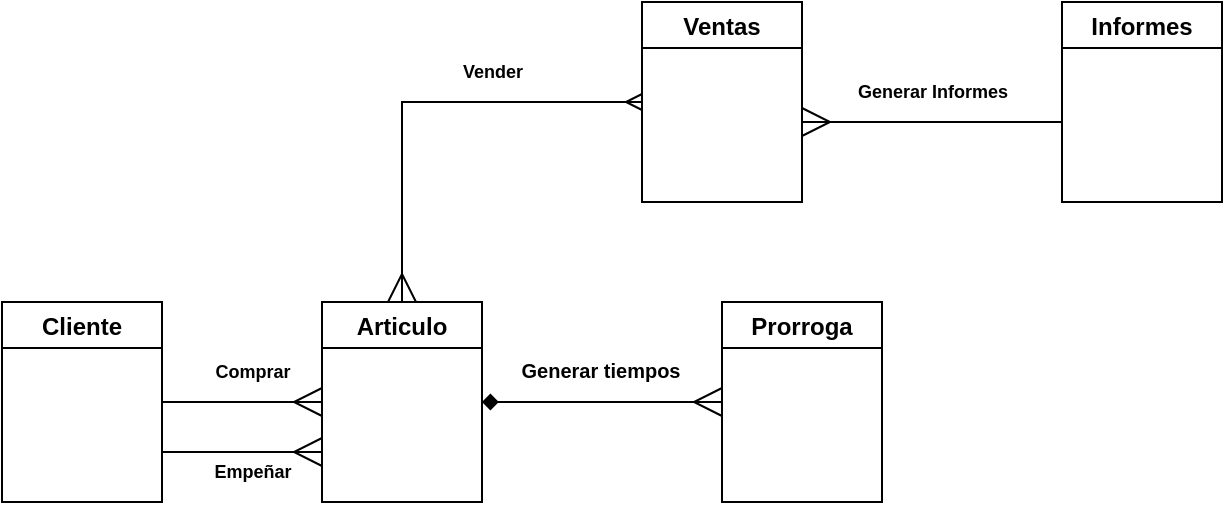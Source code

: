 <mxfile version="20.5.1" type="github" pages="8">
  <diagram id="Lr2wmshFiinjvm1OktC4" name="Página-1">
    <mxGraphModel dx="868" dy="450" grid="1" gridSize="10" guides="1" tooltips="1" connect="1" arrows="1" fold="1" page="1" pageScale="1" pageWidth="827" pageHeight="1169" math="0" shadow="0">
      <root>
        <mxCell id="0" />
        <mxCell id="1" parent="0" />
        <mxCell id="pXRGh61Z1YPhuc3SfvXc-7" value="Articulo" style="swimlane;" parent="1" vertex="1">
          <mxGeometry x="240" y="240" width="80" height="100" as="geometry" />
        </mxCell>
        <mxCell id="pXRGh61Z1YPhuc3SfvXc-8" value="Prorroga" style="swimlane;" parent="1" vertex="1">
          <mxGeometry x="440" y="240" width="80" height="100" as="geometry" />
        </mxCell>
        <mxCell id="pXRGh61Z1YPhuc3SfvXc-9" value="Cliente" style="swimlane;" parent="1" vertex="1">
          <mxGeometry x="80" y="240" width="80" height="100" as="geometry" />
        </mxCell>
        <mxCell id="pXRGh61Z1YPhuc3SfvXc-11" value="Ventas" style="swimlane;" parent="1" vertex="1">
          <mxGeometry x="400" y="90" width="80" height="100" as="geometry" />
        </mxCell>
        <mxCell id="pXRGh61Z1YPhuc3SfvXc-12" value="Informes" style="swimlane;" parent="1" vertex="1">
          <mxGeometry x="610" y="90" width="80" height="100" as="geometry" />
        </mxCell>
        <mxCell id="pXRGh61Z1YPhuc3SfvXc-26" value="" style="endArrow=ERmany;endFill=0;endSize=12;html=1;rounded=0;exitX=1;exitY=0.5;exitDx=0;exitDy=0;entryX=0;entryY=0.5;entryDx=0;entryDy=0;arcSize=20;" parent="1" source="pXRGh61Z1YPhuc3SfvXc-9" target="pXRGh61Z1YPhuc3SfvXc-7" edge="1">
          <mxGeometry width="160" relative="1" as="geometry">
            <mxPoint x="330" y="360" as="sourcePoint" />
            <mxPoint x="490" y="360" as="targetPoint" />
          </mxGeometry>
        </mxCell>
        <mxCell id="pXRGh61Z1YPhuc3SfvXc-29" value="" style="endArrow=ERmany;endFill=0;endSize=12;html=1;rounded=0;exitX=1;exitY=0.5;exitDx=0;exitDy=0;entryX=0;entryY=0.5;entryDx=0;entryDy=0;startArrow=diamond;startFill=1;targetPerimeterSpacing=0;" parent="1" source="pXRGh61Z1YPhuc3SfvXc-7" target="pXRGh61Z1YPhuc3SfvXc-8" edge="1">
          <mxGeometry width="160" relative="1" as="geometry">
            <mxPoint x="270" y="430" as="sourcePoint" />
            <mxPoint x="270" y="350" as="targetPoint" />
          </mxGeometry>
        </mxCell>
        <mxCell id="pXRGh61Z1YPhuc3SfvXc-30" value="" style="endArrow=ERmany;endFill=0;endSize=12;html=1;rounded=0;exitX=0;exitY=0.5;exitDx=0;exitDy=0;entryX=0.5;entryY=0;entryDx=0;entryDy=0;startArrow=ERmany;startFill=0;" parent="1" source="pXRGh61Z1YPhuc3SfvXc-11" target="pXRGh61Z1YPhuc3SfvXc-7" edge="1">
          <mxGeometry width="160" relative="1" as="geometry">
            <mxPoint x="334" y="370" as="sourcePoint" />
            <mxPoint x="414" y="370" as="targetPoint" />
            <Array as="points">
              <mxPoint x="280" y="140" />
            </Array>
          </mxGeometry>
        </mxCell>
        <mxCell id="pXRGh61Z1YPhuc3SfvXc-31" value="" style="endArrow=ERmany;endFill=0;endSize=12;html=1;rounded=0;" parent="1" edge="1">
          <mxGeometry width="160" relative="1" as="geometry">
            <mxPoint x="610" y="150" as="sourcePoint" />
            <mxPoint x="480" y="150" as="targetPoint" />
            <Array as="points">
              <mxPoint x="510" y="150" />
            </Array>
          </mxGeometry>
        </mxCell>
        <mxCell id="pXRGh61Z1YPhuc3SfvXc-32" value="" style="endArrow=ERmany;endFill=0;endSize=12;html=1;rounded=0;exitX=1;exitY=0.75;exitDx=0;exitDy=0;entryX=0;entryY=0.75;entryDx=0;entryDy=0;" parent="1" source="pXRGh61Z1YPhuc3SfvXc-9" target="pXRGh61Z1YPhuc3SfvXc-7" edge="1">
          <mxGeometry width="160" relative="1" as="geometry">
            <mxPoint x="170" y="300" as="sourcePoint" />
            <mxPoint x="250" y="300" as="targetPoint" />
          </mxGeometry>
        </mxCell>
        <mxCell id="pXRGh61Z1YPhuc3SfvXc-34" value="&lt;font style=&quot;font-size: 9px;&quot;&gt;Comprar&lt;/font&gt;" style="text;strokeColor=none;fillColor=none;html=1;fontSize=24;fontStyle=1;verticalAlign=middle;align=center;strokeWidth=0;" parent="1" vertex="1">
          <mxGeometry x="170" y="260" width="70" height="20" as="geometry" />
        </mxCell>
        <mxCell id="pXRGh61Z1YPhuc3SfvXc-35" value="&lt;font style=&quot;font-size: 9px;&quot;&gt;Empeñar&lt;/font&gt;" style="text;strokeColor=none;fillColor=none;html=1;fontSize=24;fontStyle=1;verticalAlign=middle;align=center;strokeWidth=0;" parent="1" vertex="1">
          <mxGeometry x="170" y="310" width="70" height="20" as="geometry" />
        </mxCell>
        <mxCell id="pXRGh61Z1YPhuc3SfvXc-37" value="&lt;font size=&quot;1&quot;&gt;Generar tiempos&lt;/font&gt;" style="text;strokeColor=none;fillColor=none;html=1;fontSize=24;fontStyle=1;verticalAlign=middle;align=center;strokeWidth=0;" parent="1" vertex="1">
          <mxGeometry x="343.5" y="260" width="70" height="20" as="geometry" />
        </mxCell>
        <mxCell id="pXRGh61Z1YPhuc3SfvXc-38" value="&lt;font style=&quot;font-size: 9px;&quot;&gt;Vender&lt;/font&gt;" style="text;strokeColor=none;fillColor=none;html=1;fontSize=24;fontStyle=1;verticalAlign=middle;align=center;strokeWidth=0;" parent="1" vertex="1">
          <mxGeometry x="290" y="110" width="70" height="20" as="geometry" />
        </mxCell>
        <mxCell id="pXRGh61Z1YPhuc3SfvXc-39" value="&lt;font style=&quot;font-size: 9px;&quot;&gt;Generar Informes&lt;/font&gt;" style="text;strokeColor=none;fillColor=none;html=1;fontSize=24;fontStyle=1;verticalAlign=middle;align=center;strokeWidth=0;" parent="1" vertex="1">
          <mxGeometry x="510" y="120" width="70" height="20" as="geometry" />
        </mxCell>
      </root>
    </mxGraphModel>
  </diagram>
  <diagram id="V_C4YBZ-KX4WxViAbprN" name="Página-2">
    <mxGraphModel dx="868" dy="450" grid="1" gridSize="10" guides="1" tooltips="1" connect="1" arrows="1" fold="1" page="1" pageScale="1" pageWidth="827" pageHeight="1169" math="0" shadow="0">
      <root>
        <mxCell id="0" />
        <mxCell id="1" parent="0" />
        <mxCell id="SBK62RC-VO5Yl6STB2E8-1" value="Articulos" style="swimlane;fontStyle=1;align=center;verticalAlign=top;childLayout=stackLayout;horizontal=1;startSize=26;horizontalStack=0;resizeParent=1;resizeParentMax=0;resizeLast=0;collapsible=1;marginBottom=0;" vertex="1" parent="1">
          <mxGeometry x="230" y="160" width="240" height="120" as="geometry" />
        </mxCell>
        <mxCell id="SBK62RC-VO5Yl6STB2E8-2" value="+NombreArticulo: string&#xa;+TipoArticulo: String" style="text;strokeColor=none;fillColor=none;align=left;verticalAlign=top;spacingLeft=4;spacingRight=4;overflow=hidden;rotatable=0;points=[[0,0.5],[1,0.5]];portConstraint=eastwest;" vertex="1" parent="SBK62RC-VO5Yl6STB2E8-1">
          <mxGeometry y="26" width="240" height="44" as="geometry" />
        </mxCell>
        <mxCell id="SBK62RC-VO5Yl6STB2E8-3" value="" style="line;strokeWidth=1;fillColor=none;align=left;verticalAlign=middle;spacingTop=-1;spacingLeft=3;spacingRight=3;rotatable=0;labelPosition=right;points=[];portConstraint=eastwest;strokeColor=inherit;" vertex="1" parent="SBK62RC-VO5Yl6STB2E8-1">
          <mxGeometry y="70" width="240" height="8" as="geometry" />
        </mxCell>
        <mxCell id="SBK62RC-VO5Yl6STB2E8-4" value="+definirNombreArticulo()&#xa;+definirTipoArticulo()" style="text;strokeColor=none;fillColor=none;align=left;verticalAlign=top;spacingLeft=4;spacingRight=4;overflow=hidden;rotatable=0;points=[[0,0.5],[1,0.5]];portConstraint=eastwest;" vertex="1" parent="SBK62RC-VO5Yl6STB2E8-1">
          <mxGeometry y="78" width="240" height="42" as="geometry" />
        </mxCell>
        <mxCell id="SBK62RC-VO5Yl6STB2E8-5" value="Inventarios" style="swimlane;fontStyle=1;align=center;verticalAlign=top;childLayout=stackLayout;horizontal=1;startSize=26;horizontalStack=0;resizeParent=1;resizeParentMax=0;resizeLast=0;collapsible=1;marginBottom=0;" vertex="1" parent="1">
          <mxGeometry x="540" y="335" width="130" height="100" as="geometry" />
        </mxCell>
        <mxCell id="SBK62RC-VO5Yl6STB2E8-6" value="+" style="text;strokeColor=none;fillColor=none;align=left;verticalAlign=top;spacingLeft=4;spacingRight=4;overflow=hidden;rotatable=0;points=[[0,0.5],[1,0.5]];portConstraint=eastwest;" vertex="1" parent="SBK62RC-VO5Yl6STB2E8-5">
          <mxGeometry y="26" width="130" height="26" as="geometry" />
        </mxCell>
        <mxCell id="SBK62RC-VO5Yl6STB2E8-7" value="" style="line;strokeWidth=1;fillColor=none;align=left;verticalAlign=middle;spacingTop=-1;spacingLeft=3;spacingRight=3;rotatable=0;labelPosition=right;points=[];portConstraint=eastwest;strokeColor=inherit;" vertex="1" parent="SBK62RC-VO5Yl6STB2E8-5">
          <mxGeometry y="52" width="130" height="8" as="geometry" />
        </mxCell>
        <mxCell id="SBK62RC-VO5Yl6STB2E8-8" value="+VerInventario()&#xa;+MidificarInventario()" style="text;strokeColor=none;fillColor=none;align=left;verticalAlign=top;spacingLeft=4;spacingRight=4;overflow=hidden;rotatable=0;points=[[0,0.5],[1,0.5]];portConstraint=eastwest;" vertex="1" parent="SBK62RC-VO5Yl6STB2E8-5">
          <mxGeometry y="60" width="130" height="40" as="geometry" />
        </mxCell>
        <mxCell id="SBK62RC-VO5Yl6STB2E8-9" value="Ventas" style="swimlane;fontStyle=1;align=center;verticalAlign=top;childLayout=stackLayout;horizontal=1;startSize=26;horizontalStack=0;resizeParent=1;resizeParentMax=0;resizeLast=0;collapsible=1;marginBottom=0;" vertex="1" parent="1">
          <mxGeometry x="540" y="160" width="130" height="130" as="geometry" />
        </mxCell>
        <mxCell id="SBK62RC-VO5Yl6STB2E8-10" value="+Fecha: date&#xa;+Hora:date" style="text;strokeColor=none;fillColor=none;align=left;verticalAlign=top;spacingLeft=4;spacingRight=4;overflow=hidden;rotatable=0;points=[[0,0.5],[1,0.5]];portConstraint=eastwest;" vertex="1" parent="SBK62RC-VO5Yl6STB2E8-9">
          <mxGeometry y="26" width="130" height="44" as="geometry" />
        </mxCell>
        <mxCell id="SBK62RC-VO5Yl6STB2E8-11" value="" style="line;strokeWidth=1;fillColor=none;align=left;verticalAlign=middle;spacingTop=-1;spacingLeft=3;spacingRight=3;rotatable=0;labelPosition=right;points=[];portConstraint=eastwest;strokeColor=inherit;" vertex="1" parent="SBK62RC-VO5Yl6STB2E8-9">
          <mxGeometry y="70" width="130" height="8" as="geometry" />
        </mxCell>
        <mxCell id="SBK62RC-VO5Yl6STB2E8-12" value="+GenerarFActura()&#xa;+MostrarFactura()&#xa;+ModificarFactura()" style="text;strokeColor=none;fillColor=none;align=left;verticalAlign=top;spacingLeft=4;spacingRight=4;overflow=hidden;rotatable=0;points=[[0,0.5],[1,0.5]];portConstraint=eastwest;" vertex="1" parent="SBK62RC-VO5Yl6STB2E8-9">
          <mxGeometry y="78" width="130" height="52" as="geometry" />
        </mxCell>
        <mxCell id="SBK62RC-VO5Yl6STB2E8-13" value="Logica" style="swimlane;fontStyle=1;align=center;verticalAlign=top;childLayout=stackLayout;horizontal=1;startSize=26;horizontalStack=0;resizeParent=1;resizeParentMax=0;resizeLast=0;collapsible=1;marginBottom=0;" vertex="1" parent="1">
          <mxGeometry x="40" y="160" width="130" height="100" as="geometry" />
        </mxCell>
        <mxCell id="SBK62RC-VO5Yl6STB2E8-14" value="+" style="text;strokeColor=none;fillColor=none;align=left;verticalAlign=top;spacingLeft=4;spacingRight=4;overflow=hidden;rotatable=0;points=[[0,0.5],[1,0.5]];portConstraint=eastwest;" vertex="1" parent="SBK62RC-VO5Yl6STB2E8-13">
          <mxGeometry y="26" width="130" height="26" as="geometry" />
        </mxCell>
        <mxCell id="SBK62RC-VO5Yl6STB2E8-15" value="" style="line;strokeWidth=1;fillColor=none;align=left;verticalAlign=middle;spacingTop=-1;spacingLeft=3;spacingRight=3;rotatable=0;labelPosition=right;points=[];portConstraint=eastwest;strokeColor=inherit;" vertex="1" parent="SBK62RC-VO5Yl6STB2E8-13">
          <mxGeometry y="52" width="130" height="8" as="geometry" />
        </mxCell>
        <mxCell id="SBK62RC-VO5Yl6STB2E8-16" value="+incluir()&#xa;+Eliminar()" style="text;strokeColor=none;fillColor=none;align=left;verticalAlign=top;spacingLeft=4;spacingRight=4;overflow=hidden;rotatable=0;points=[[0,0.5],[1,0.5]];portConstraint=eastwest;" vertex="1" parent="SBK62RC-VO5Yl6STB2E8-13">
          <mxGeometry y="60" width="130" height="40" as="geometry" />
        </mxCell>
        <mxCell id="SBK62RC-VO5Yl6STB2E8-17" value="Cliente" style="swimlane;fontStyle=1;align=center;verticalAlign=top;childLayout=stackLayout;horizontal=1;startSize=26;horizontalStack=0;resizeParent=1;resizeParentMax=0;resizeLast=0;collapsible=1;marginBottom=0;" vertex="1" parent="1">
          <mxGeometry x="230" y="300" width="240" height="170" as="geometry">
            <mxRectangle x="430" y="176" width="80" height="30" as="alternateBounds" />
          </mxGeometry>
        </mxCell>
        <mxCell id="SBK62RC-VO5Yl6STB2E8-18" value="+Nombre: String&#xa;+Numero de identificación: entero&#xa;+Correo electronico: String&#xa;+Codigo del Articulo: Entero&#xa;&#xa;" style="text;strokeColor=none;fillColor=none;align=left;verticalAlign=top;spacingLeft=4;spacingRight=4;overflow=hidden;rotatable=0;points=[[0,0.5],[1,0.5]];portConstraint=eastwest;" vertex="1" parent="SBK62RC-VO5Yl6STB2E8-17">
          <mxGeometry y="26" width="240" height="64" as="geometry" />
        </mxCell>
        <mxCell id="SBK62RC-VO5Yl6STB2E8-19" value="" style="line;strokeWidth=1;fillColor=none;align=left;verticalAlign=middle;spacingTop=-1;spacingLeft=3;spacingRight=3;rotatable=0;labelPosition=right;points=[];portConstraint=eastwest;strokeColor=inherit;" vertex="1" parent="SBK62RC-VO5Yl6STB2E8-17">
          <mxGeometry y="90" width="240" height="8" as="geometry" />
        </mxCell>
        <mxCell id="SBK62RC-VO5Yl6STB2E8-20" value="+definirNombre()&#xa;+definirID()&#xa;+definirEmail()&#xa;+definirCodigo()&#xa;&#xa;" style="text;strokeColor=none;fillColor=none;align=left;verticalAlign=top;spacingLeft=4;spacingRight=4;overflow=hidden;rotatable=0;points=[[0,0.5],[1,0.5]];portConstraint=eastwest;" vertex="1" parent="SBK62RC-VO5Yl6STB2E8-17">
          <mxGeometry y="98" width="240" height="72" as="geometry" />
        </mxCell>
        <mxCell id="SBK62RC-VO5Yl6STB2E8-21" value="" style="endArrow=block;endFill=0;endSize=12;html=1;rounded=0;" edge="1" parent="1">
          <mxGeometry width="160" relative="1" as="geometry">
            <mxPoint x="170" y="209.5" as="sourcePoint" />
            <mxPoint x="230" y="210" as="targetPoint" />
          </mxGeometry>
        </mxCell>
        <mxCell id="SBK62RC-VO5Yl6STB2E8-22" value="" style="endArrow=block;endFill=0;endSize=12;html=1;rounded=0;exitX=0.446;exitY=1;exitDx=0;exitDy=0;exitPerimeter=0;entryX=-0.008;entryY=1.063;entryDx=0;entryDy=0;entryPerimeter=0;" edge="1" parent="1" source="SBK62RC-VO5Yl6STB2E8-16" target="SBK62RC-VO5Yl6STB2E8-18">
          <mxGeometry width="160" relative="1" as="geometry">
            <mxPoint x="180" y="219.5" as="sourcePoint" />
            <mxPoint x="240" y="220" as="targetPoint" />
            <Array as="points">
              <mxPoint x="98" y="394" />
            </Array>
          </mxGeometry>
        </mxCell>
        <mxCell id="SBK62RC-VO5Yl6STB2E8-23" value="" style="endArrow=diamondThin;endFill=0;endSize=24;html=1;rounded=0;exitX=0.992;exitY=1;exitDx=0;exitDy=0;exitPerimeter=0;" edge="1" parent="1" source="SBK62RC-VO5Yl6STB2E8-2">
          <mxGeometry width="160" relative="1" as="geometry">
            <mxPoint x="330" y="240" as="sourcePoint" />
            <mxPoint x="540" y="230" as="targetPoint" />
          </mxGeometry>
        </mxCell>
        <mxCell id="SBK62RC-VO5Yl6STB2E8-24" value="" style="endArrow=diamondThin;endFill=0;endSize=24;html=1;rounded=0;exitX=1.013;exitY=0.167;exitDx=0;exitDy=0;exitPerimeter=0;" edge="1" parent="1" source="SBK62RC-VO5Yl6STB2E8-4">
          <mxGeometry width="160" relative="1" as="geometry">
            <mxPoint x="478.08" y="240" as="sourcePoint" />
            <mxPoint x="610" y="330" as="targetPoint" />
            <Array as="points">
              <mxPoint x="510" y="245" />
              <mxPoint x="510" y="300" />
              <mxPoint x="610" y="300" />
            </Array>
          </mxGeometry>
        </mxCell>
        <mxCell id="SBK62RC-VO5Yl6STB2E8-25" value="" style="endArrow=diamondThin;endFill=0;endSize=24;html=1;rounded=0;exitX=1;exitY=0.5;exitDx=0;exitDy=0;entryX=0;entryY=0.25;entryDx=0;entryDy=0;" edge="1" parent="1" source="SBK62RC-VO5Yl6STB2E8-18" target="SBK62RC-VO5Yl6STB2E8-5">
          <mxGeometry width="160" relative="1" as="geometry">
            <mxPoint x="478.08" y="240" as="sourcePoint" />
            <mxPoint x="550" y="240" as="targetPoint" />
          </mxGeometry>
        </mxCell>
        <mxCell id="SBK62RC-VO5Yl6STB2E8-26" value="" style="endArrow=none;html=1;edgeStyle=orthogonalEdgeStyle;rounded=0;exitX=1;exitY=0.5;exitDx=0;exitDy=0;entryX=1;entryY=0.5;entryDx=0;entryDy=0;" edge="1" parent="1" source="SBK62RC-VO5Yl6STB2E8-10" target="SBK62RC-VO5Yl6STB2E8-6">
          <mxGeometry relative="1" as="geometry">
            <mxPoint x="330" y="240" as="sourcePoint" />
            <mxPoint x="490" y="240" as="targetPoint" />
          </mxGeometry>
        </mxCell>
      </root>
    </mxGraphModel>
  </diagram>
  <diagram id="BvjXkbSl6iFIImhs-b5d" name="Página-4">
    <mxGraphModel dx="868" dy="450" grid="1" gridSize="10" guides="1" tooltips="1" connect="1" arrows="1" fold="1" page="1" pageScale="1" pageWidth="827" pageHeight="1169" math="0" shadow="0">
      <root>
        <mxCell id="0" />
        <mxCell id="1" parent="0" />
        <mxCell id="VYWn9tMZDJEAF2R3FNtN-1" value="Alternativa" style="shape=umlFrame;whiteSpace=wrap;html=1;" vertex="1" parent="1">
          <mxGeometry x="30" y="290" width="580" height="180" as="geometry" />
        </mxCell>
        <mxCell id="VYWn9tMZDJEAF2R3FNtN-2" value="Articulo" style="html=1;" vertex="1" parent="1">
          <mxGeometry x="260" y="25" width="100" height="30" as="geometry" />
        </mxCell>
        <mxCell id="VYWn9tMZDJEAF2R3FNtN-3" value="" style="html=1;points=[];perimeter=orthogonalPerimeter;" vertex="1" parent="1">
          <mxGeometry x="305" y="100" width="10" height="400" as="geometry" />
        </mxCell>
        <mxCell id="VYWn9tMZDJEAF2R3FNtN-4" value="" style="endArrow=block;endFill=1;endSize=12;html=1;rounded=0;" edge="1" parent="1" source="VYWn9tMZDJEAF2R3FNtN-5">
          <mxGeometry width="160" relative="1" as="geometry">
            <mxPoint x="145" y="130" as="sourcePoint" />
            <mxPoint x="305" y="130" as="targetPoint" />
          </mxGeometry>
        </mxCell>
        <mxCell id="VYWn9tMZDJEAF2R3FNtN-5" value="" style="html=1;points=[];perimeter=orthogonalPerimeter;" vertex="1" parent="1">
          <mxGeometry x="110" y="100" width="10" height="400" as="geometry" />
        </mxCell>
        <mxCell id="VYWn9tMZDJEAF2R3FNtN-6" value="1- Seleccionar tipo de articulo" style="text;html=1;strokeColor=none;fillColor=none;align=center;verticalAlign=middle;whiteSpace=wrap;rounded=0;" vertex="1" parent="1">
          <mxGeometry x="150" y="80" width="110" height="50" as="geometry" />
        </mxCell>
        <mxCell id="VYWn9tMZDJEAF2R3FNtN-7" value="Inventarios" style="html=1;" vertex="1" parent="1">
          <mxGeometry x="460" y="25" width="100" height="30" as="geometry" />
        </mxCell>
        <mxCell id="VYWn9tMZDJEAF2R3FNtN-8" value="" style="endArrow=block;endFill=1;endSize=12;html=1;rounded=0;" edge="1" parent="1">
          <mxGeometry width="160" relative="1" as="geometry">
            <mxPoint x="320" y="270" as="sourcePoint" />
            <mxPoint x="505" y="270" as="targetPoint" />
          </mxGeometry>
        </mxCell>
        <mxCell id="VYWn9tMZDJEAF2R3FNtN-9" value="4- Validar articulo" style="text;html=1;strokeColor=none;fillColor=none;align=center;verticalAlign=middle;whiteSpace=wrap;rounded=0;" vertex="1" parent="1">
          <mxGeometry x="375" y="220" width="70" height="50" as="geometry" />
        </mxCell>
        <mxCell id="VYWn9tMZDJEAF2R3FNtN-10" value="" style="html=1;points=[];perimeter=orthogonalPerimeter;" vertex="1" parent="1">
          <mxGeometry x="505" y="90" width="10" height="410" as="geometry" />
        </mxCell>
        <mxCell id="VYWn9tMZDJEAF2R3FNtN-11" value="" style="endArrow=block;endFill=1;endSize=12;html=1;rounded=0;exitX=1;exitY=0.03;exitDx=0;exitDy=0;exitPerimeter=0;" edge="1" parent="1">
          <mxGeometry width="160" relative="1" as="geometry">
            <mxPoint x="120" y="179.9" as="sourcePoint" />
            <mxPoint x="305" y="180" as="targetPoint" />
          </mxGeometry>
        </mxCell>
        <mxCell id="VYWn9tMZDJEAF2R3FNtN-12" value="2- Seleccionar referencia" style="text;html=1;strokeColor=none;fillColor=none;align=center;verticalAlign=middle;whiteSpace=wrap;rounded=0;" vertex="1" parent="1">
          <mxGeometry x="150" y="130" width="110" height="50" as="geometry" />
        </mxCell>
        <mxCell id="VYWn9tMZDJEAF2R3FNtN-13" value="" style="endArrow=block;endFill=1;endSize=12;html=1;rounded=0;exitX=1;exitY=0.03;exitDx=0;exitDy=0;exitPerimeter=0;" edge="1" parent="1">
          <mxGeometry width="160" relative="1" as="geometry">
            <mxPoint x="120" y="239.9" as="sourcePoint" />
            <mxPoint x="305" y="240" as="targetPoint" />
          </mxGeometry>
        </mxCell>
        <mxCell id="VYWn9tMZDJEAF2R3FNtN-14" value="3- Ingresar serial" style="text;html=1;strokeColor=none;fillColor=none;align=center;verticalAlign=middle;whiteSpace=wrap;rounded=0;" vertex="1" parent="1">
          <mxGeometry x="150" y="190" width="110" height="50" as="geometry" />
        </mxCell>
        <mxCell id="VYWn9tMZDJEAF2R3FNtN-15" value="" style="endArrow=none;dashed=1;endFill=0;endSize=12;html=1;rounded=0;startArrow=block;startFill=0;" edge="1" parent="1">
          <mxGeometry width="160" relative="1" as="geometry">
            <mxPoint x="315" y="344.5" as="sourcePoint" />
            <mxPoint x="500" y="345" as="targetPoint" />
          </mxGeometry>
        </mxCell>
        <mxCell id="VYWn9tMZDJEAF2R3FNtN-16" value="5- Articulo ya existe" style="text;html=1;strokeColor=none;fillColor=none;align=center;verticalAlign=middle;whiteSpace=wrap;rounded=0;" vertex="1" parent="1">
          <mxGeometry x="375" y="290" width="70" height="50" as="geometry" />
        </mxCell>
        <mxCell id="VYWn9tMZDJEAF2R3FNtN-17" value="" style="endArrow=block;endFill=1;endSize=12;html=1;rounded=0;" edge="1" parent="1">
          <mxGeometry width="160" relative="1" as="geometry">
            <mxPoint x="120" y="390" as="sourcePoint" />
            <mxPoint x="305" y="390" as="targetPoint" />
          </mxGeometry>
        </mxCell>
        <mxCell id="VYWn9tMZDJEAF2R3FNtN-18" value="6- Corregir articulo" style="text;html=1;strokeColor=none;fillColor=none;align=center;verticalAlign=middle;whiteSpace=wrap;rounded=0;" vertex="1" parent="1">
          <mxGeometry x="175" y="340" width="70" height="50" as="geometry" />
        </mxCell>
        <mxCell id="VYWn9tMZDJEAF2R3FNtN-19" value="" style="endArrow=none;dashed=1;endFill=0;endSize=12;html=1;rounded=0;startArrow=block;startFill=0;" edge="1" parent="1">
          <mxGeometry width="160" relative="1" as="geometry">
            <mxPoint x="315" y="444.5" as="sourcePoint" />
            <mxPoint x="500" y="445" as="targetPoint" />
          </mxGeometry>
        </mxCell>
        <mxCell id="VYWn9tMZDJEAF2R3FNtN-20" value="7- Articulo Creado" style="text;html=1;strokeColor=none;fillColor=none;align=center;verticalAlign=middle;whiteSpace=wrap;rounded=0;" vertex="1" parent="1">
          <mxGeometry x="375" y="400" width="70" height="50" as="geometry" />
        </mxCell>
        <mxCell id="VYWn9tMZDJEAF2R3FNtN-21" value="" style="line;strokeWidth=1;fillColor=none;align=left;verticalAlign=middle;spacingTop=-1;spacingLeft=3;spacingRight=3;rotatable=0;labelPosition=right;points=[];portConstraint=eastwest;strokeColor=inherit;dashed=1;" vertex="1" parent="1">
          <mxGeometry x="30" y="400" width="580" height="8" as="geometry" />
        </mxCell>
        <mxCell id="VYWn9tMZDJEAF2R3FNtN-22" value="" style="endArrow=none;dashed=1;endFill=0;endSize=12;html=1;rounded=0;exitX=0.5;exitY=1;exitDx=0;exitDy=0;entryX=0.6;entryY=0.002;entryDx=0;entryDy=0;entryPerimeter=0;" edge="1" parent="1" source="VYWn9tMZDJEAF2R3FNtN-7" target="VYWn9tMZDJEAF2R3FNtN-10">
          <mxGeometry width="160" relative="1" as="geometry">
            <mxPoint x="550" y="150" as="sourcePoint" />
            <mxPoint x="650" y="220" as="targetPoint" />
          </mxGeometry>
        </mxCell>
        <mxCell id="VYWn9tMZDJEAF2R3FNtN-23" value="" style="endArrow=none;dashed=1;endFill=0;endSize=12;html=1;rounded=0;exitX=0.5;exitY=1;exitDx=0;exitDy=0;entryX=0.4;entryY=-0.005;entryDx=0;entryDy=0;entryPerimeter=0;" edge="1" parent="1" source="VYWn9tMZDJEAF2R3FNtN-2" target="VYWn9tMZDJEAF2R3FNtN-3">
          <mxGeometry width="160" relative="1" as="geometry">
            <mxPoint x="520" y="65" as="sourcePoint" />
            <mxPoint x="521" y="100.82" as="targetPoint" />
          </mxGeometry>
        </mxCell>
        <mxCell id="_0qDRU-yWzg0XDNF3eQ_-1" value="Actor" style="shape=umlActor;verticalLabelPosition=bottom;verticalAlign=top;html=1;" vertex="1" parent="1">
          <mxGeometry x="100" y="10" width="30" height="60" as="geometry" />
        </mxCell>
      </root>
    </mxGraphModel>
  </diagram>
  <diagram id="NcXxfGmlBv5pzRnn8lgC" name="Página-3">
    <mxGraphModel dx="868" dy="450" grid="1" gridSize="10" guides="1" tooltips="1" connect="1" arrows="1" fold="1" page="1" pageScale="1" pageWidth="827" pageHeight="1169" math="0" shadow="0">
      <root>
        <mxCell id="0" />
        <mxCell id="1" parent="0" />
        <mxCell id="1gqIUYMVC1nUzYFrIXfp-10" value="Alternativa" style="shape=umlFrame;whiteSpace=wrap;html=1;" vertex="1" parent="1">
          <mxGeometry x="30" y="170" width="580" height="180" as="geometry" />
        </mxCell>
        <mxCell id="7Gc3S45B-VhUFCxAcgvk-1" value="Actor" style="shape=umlActor;verticalLabelPosition=bottom;verticalAlign=top;html=1;" vertex="1" parent="1">
          <mxGeometry x="100" y="10" width="30" height="60" as="geometry" />
        </mxCell>
        <mxCell id="1gqIUYMVC1nUzYFrIXfp-1" value="Articulo" style="html=1;" vertex="1" parent="1">
          <mxGeometry x="260" y="25" width="100" height="30" as="geometry" />
        </mxCell>
        <mxCell id="1gqIUYMVC1nUzYFrIXfp-2" value="" style="html=1;points=[];perimeter=orthogonalPerimeter;" vertex="1" parent="1">
          <mxGeometry x="305" y="100" width="10" height="260" as="geometry" />
        </mxCell>
        <mxCell id="1gqIUYMVC1nUzYFrIXfp-3" value="" style="endArrow=none;endFill=0;endSize=12;html=1;rounded=0;startArrow=block;startFill=1;" edge="1" parent="1" source="1gqIUYMVC1nUzYFrIXfp-5">
          <mxGeometry width="160" relative="1" as="geometry">
            <mxPoint x="145" y="130" as="sourcePoint" />
            <mxPoint x="305" y="130" as="targetPoint" />
          </mxGeometry>
        </mxCell>
        <mxCell id="1gqIUYMVC1nUzYFrIXfp-5" value="" style="html=1;points=[];perimeter=orthogonalPerimeter;" vertex="1" parent="1">
          <mxGeometry x="110" y="100" width="10" height="260" as="geometry" />
        </mxCell>
        <mxCell id="1gqIUYMVC1nUzYFrIXfp-6" value="1- El articulo va a entrar en amnistia" style="text;html=1;strokeColor=none;fillColor=none;align=center;verticalAlign=middle;whiteSpace=wrap;rounded=0;" vertex="1" parent="1">
          <mxGeometry x="150" y="80" width="110" height="50" as="geometry" />
        </mxCell>
        <mxCell id="1gqIUYMVC1nUzYFrIXfp-7" value="Inventarios" style="html=1;" vertex="1" parent="1">
          <mxGeometry x="460" y="25" width="100" height="30" as="geometry" />
        </mxCell>
        <mxCell id="1gqIUYMVC1nUzYFrIXfp-8" value="" style="endArrow=block;endFill=1;endSize=12;html=1;rounded=0;" edge="1" parent="1">
          <mxGeometry width="160" relative="1" as="geometry">
            <mxPoint x="120" y="220" as="sourcePoint" />
            <mxPoint x="305" y="220" as="targetPoint" />
          </mxGeometry>
        </mxCell>
        <mxCell id="1gqIUYMVC1nUzYFrIXfp-9" value="2- NO" style="text;html=1;strokeColor=none;fillColor=none;align=center;verticalAlign=middle;whiteSpace=wrap;rounded=0;" vertex="1" parent="1">
          <mxGeometry x="177.5" y="170" width="70" height="50" as="geometry" />
        </mxCell>
        <mxCell id="1gqIUYMVC1nUzYFrIXfp-11" value="" style="html=1;points=[];perimeter=orthogonalPerimeter;" vertex="1" parent="1">
          <mxGeometry x="505" y="90" width="10" height="270" as="geometry" />
        </mxCell>
        <mxCell id="1gqIUYMVC1nUzYFrIXfp-20" value="" style="endArrow=block;dashed=1;endFill=0;endSize=12;html=1;rounded=0;startArrow=none;startFill=0;" edge="1" parent="1">
          <mxGeometry width="160" relative="1" as="geometry">
            <mxPoint x="320" y="334.5" as="sourcePoint" />
            <mxPoint x="505" y="335" as="targetPoint" />
          </mxGeometry>
        </mxCell>
        <mxCell id="1gqIUYMVC1nUzYFrIXfp-21" value="5- Articulo en amnistia" style="text;html=1;strokeColor=none;fillColor=none;align=center;verticalAlign=middle;whiteSpace=wrap;rounded=0;" vertex="1" parent="1">
          <mxGeometry x="380" y="290" width="70" height="50" as="geometry" />
        </mxCell>
        <mxCell id="1gqIUYMVC1nUzYFrIXfp-22" value="" style="line;strokeWidth=1;fillColor=none;align=left;verticalAlign=middle;spacingTop=-1;spacingLeft=3;spacingRight=3;rotatable=0;labelPosition=right;points=[];portConstraint=eastwest;strokeColor=inherit;dashed=1;" vertex="1" parent="1">
          <mxGeometry x="30" y="260" width="580" height="8" as="geometry" />
        </mxCell>
        <mxCell id="1gqIUYMVC1nUzYFrIXfp-25" value="" style="endArrow=none;dashed=1;endFill=0;endSize=12;html=1;rounded=0;exitX=0.5;exitY=1;exitDx=0;exitDy=0;entryX=0.6;entryY=0.002;entryDx=0;entryDy=0;entryPerimeter=0;" edge="1" parent="1" source="1gqIUYMVC1nUzYFrIXfp-7" target="1gqIUYMVC1nUzYFrIXfp-11">
          <mxGeometry width="160" relative="1" as="geometry">
            <mxPoint x="550" y="150" as="sourcePoint" />
            <mxPoint x="650" y="220" as="targetPoint" />
          </mxGeometry>
        </mxCell>
        <mxCell id="1gqIUYMVC1nUzYFrIXfp-26" value="" style="endArrow=none;dashed=1;endFill=0;endSize=12;html=1;rounded=0;exitX=0.5;exitY=1;exitDx=0;exitDy=0;entryX=0.4;entryY=-0.005;entryDx=0;entryDy=0;entryPerimeter=0;" edge="1" parent="1" source="1gqIUYMVC1nUzYFrIXfp-1" target="1gqIUYMVC1nUzYFrIXfp-2">
          <mxGeometry width="160" relative="1" as="geometry">
            <mxPoint x="520" y="65" as="sourcePoint" />
            <mxPoint x="521" y="100.82" as="targetPoint" />
          </mxGeometry>
        </mxCell>
        <mxCell id="j7ASIDK8bQwhcWuJyGFo-1" value="" style="endArrow=block;endFill=1;endSize=12;html=1;rounded=0;" edge="1" parent="1">
          <mxGeometry width="160" relative="1" as="geometry">
            <mxPoint x="120" y="310" as="sourcePoint" />
            <mxPoint x="305" y="310" as="targetPoint" />
          </mxGeometry>
        </mxCell>
        <mxCell id="j7ASIDK8bQwhcWuJyGFo-2" value="4- SI" style="text;html=1;strokeColor=none;fillColor=none;align=center;verticalAlign=middle;whiteSpace=wrap;rounded=0;" vertex="1" parent="1">
          <mxGeometry x="177.5" y="260" width="70" height="50" as="geometry" />
        </mxCell>
      </root>
    </mxGraphModel>
  </diagram>
  <diagram id="tYm5KuVp52zHsUDf5TfQ" name="Página-5">
    <mxGraphModel dx="868" dy="450" grid="1" gridSize="10" guides="1" tooltips="1" connect="1" arrows="1" fold="1" page="1" pageScale="1" pageWidth="827" pageHeight="1169" math="0" shadow="0">
      <root>
        <mxCell id="0" />
        <mxCell id="1" parent="0" />
        <mxCell id="ffrSz9LYrHrioLqBihOs-29" value="Alternativa" style="shape=umlFrame;whiteSpace=wrap;html=1;" vertex="1" parent="1">
          <mxGeometry x="30" y="640" width="580" height="180" as="geometry" />
        </mxCell>
        <mxCell id="ffrSz9LYrHrioLqBihOs-1" value="Alternativa" style="shape=umlFrame;whiteSpace=wrap;html=1;" vertex="1" parent="1">
          <mxGeometry x="30" y="390" width="580" height="180" as="geometry" />
        </mxCell>
        <mxCell id="ffrSz9LYrHrioLqBihOs-2" value="Cliente" style="html=1;" vertex="1" parent="1">
          <mxGeometry x="260" y="25" width="100" height="30" as="geometry" />
        </mxCell>
        <mxCell id="ffrSz9LYrHrioLqBihOs-3" value="" style="html=1;points=[];perimeter=orthogonalPerimeter;" vertex="1" parent="1">
          <mxGeometry x="305" y="100" width="10" height="780" as="geometry" />
        </mxCell>
        <mxCell id="ffrSz9LYrHrioLqBihOs-4" value="" style="endArrow=block;endFill=1;endSize=12;html=1;rounded=0;" edge="1" parent="1" source="ffrSz9LYrHrioLqBihOs-5">
          <mxGeometry width="160" relative="1" as="geometry">
            <mxPoint x="145" y="130" as="sourcePoint" />
            <mxPoint x="305" y="130" as="targetPoint" />
          </mxGeometry>
        </mxCell>
        <mxCell id="ffrSz9LYrHrioLqBihOs-5" value="" style="html=1;points=[];perimeter=orthogonalPerimeter;" vertex="1" parent="1">
          <mxGeometry x="110" y="100" width="10" height="780" as="geometry" />
        </mxCell>
        <mxCell id="ffrSz9LYrHrioLqBihOs-6" value="1- Ingresar Nombre" style="text;html=1;strokeColor=none;fillColor=none;align=center;verticalAlign=middle;whiteSpace=wrap;rounded=0;" vertex="1" parent="1">
          <mxGeometry x="150" y="80" width="110" height="50" as="geometry" />
        </mxCell>
        <mxCell id="ffrSz9LYrHrioLqBihOs-7" value="BD" style="html=1;" vertex="1" parent="1">
          <mxGeometry x="460" y="25" width="100" height="30" as="geometry" />
        </mxCell>
        <mxCell id="ffrSz9LYrHrioLqBihOs-8" value="" style="endArrow=block;endFill=1;endSize=12;html=1;rounded=0;" edge="1" parent="1">
          <mxGeometry width="160" relative="1" as="geometry">
            <mxPoint x="317.5" y="370" as="sourcePoint" />
            <mxPoint x="502.5" y="370" as="targetPoint" />
          </mxGeometry>
        </mxCell>
        <mxCell id="ffrSz9LYrHrioLqBihOs-9" value="6- Validar cliente" style="text;html=1;strokeColor=none;fillColor=none;align=center;verticalAlign=middle;whiteSpace=wrap;rounded=0;" vertex="1" parent="1">
          <mxGeometry x="372.5" y="320" width="70" height="50" as="geometry" />
        </mxCell>
        <mxCell id="ffrSz9LYrHrioLqBihOs-10" value="" style="html=1;points=[];perimeter=orthogonalPerimeter;" vertex="1" parent="1">
          <mxGeometry x="505" y="90" width="10" height="790" as="geometry" />
        </mxCell>
        <mxCell id="ffrSz9LYrHrioLqBihOs-11" value="" style="endArrow=block;endFill=1;endSize=12;html=1;rounded=0;exitX=1;exitY=0.03;exitDx=0;exitDy=0;exitPerimeter=0;" edge="1" parent="1">
          <mxGeometry width="160" relative="1" as="geometry">
            <mxPoint x="120" y="179.9" as="sourcePoint" />
            <mxPoint x="305" y="180" as="targetPoint" />
          </mxGeometry>
        </mxCell>
        <mxCell id="ffrSz9LYrHrioLqBihOs-12" value="2- Ingresar ID" style="text;html=1;strokeColor=none;fillColor=none;align=center;verticalAlign=middle;whiteSpace=wrap;rounded=0;" vertex="1" parent="1">
          <mxGeometry x="150" y="130" width="110" height="50" as="geometry" />
        </mxCell>
        <mxCell id="ffrSz9LYrHrioLqBihOs-13" value="" style="endArrow=block;endFill=1;endSize=12;html=1;rounded=0;exitX=1;exitY=0.03;exitDx=0;exitDy=0;exitPerimeter=0;" edge="1" parent="1">
          <mxGeometry width="160" relative="1" as="geometry">
            <mxPoint x="120" y="240.0" as="sourcePoint" />
            <mxPoint x="305" y="240.1" as="targetPoint" />
          </mxGeometry>
        </mxCell>
        <mxCell id="ffrSz9LYrHrioLqBihOs-14" value="3- Ingresar telefono" style="text;html=1;strokeColor=none;fillColor=none;align=center;verticalAlign=middle;whiteSpace=wrap;rounded=0;" vertex="1" parent="1">
          <mxGeometry x="150" y="190" width="110" height="50" as="geometry" />
        </mxCell>
        <mxCell id="ffrSz9LYrHrioLqBihOs-15" value="" style="endArrow=none;dashed=1;endFill=0;endSize=12;html=1;rounded=0;startArrow=block;startFill=0;" edge="1" parent="1">
          <mxGeometry width="160" relative="1" as="geometry">
            <mxPoint x="315" y="444.5" as="sourcePoint" />
            <mxPoint x="500" y="445" as="targetPoint" />
          </mxGeometry>
        </mxCell>
        <mxCell id="ffrSz9LYrHrioLqBihOs-16" value="7- Cliente ya existe" style="text;html=1;strokeColor=none;fillColor=none;align=center;verticalAlign=middle;whiteSpace=wrap;rounded=0;" vertex="1" parent="1">
          <mxGeometry x="375" y="390" width="70" height="50" as="geometry" />
        </mxCell>
        <mxCell id="ffrSz9LYrHrioLqBihOs-17" value="" style="endArrow=block;endFill=1;endSize=12;html=1;rounded=0;" edge="1" parent="1">
          <mxGeometry width="160" relative="1" as="geometry">
            <mxPoint x="120" y="474.5" as="sourcePoint" />
            <mxPoint x="305" y="474.5" as="targetPoint" />
          </mxGeometry>
        </mxCell>
        <mxCell id="ffrSz9LYrHrioLqBihOs-18" value="8- Corregir cliente" style="text;html=1;strokeColor=none;fillColor=none;align=center;verticalAlign=middle;whiteSpace=wrap;rounded=0;" vertex="1" parent="1">
          <mxGeometry x="175" y="424.5" width="70" height="50" as="geometry" />
        </mxCell>
        <mxCell id="ffrSz9LYrHrioLqBihOs-19" value="" style="endArrow=none;dashed=1;endFill=0;endSize=12;html=1;rounded=0;startArrow=block;startFill=0;" edge="1" parent="1">
          <mxGeometry width="160" relative="1" as="geometry">
            <mxPoint x="315" y="544.5" as="sourcePoint" />
            <mxPoint x="500" y="545" as="targetPoint" />
          </mxGeometry>
        </mxCell>
        <mxCell id="ffrSz9LYrHrioLqBihOs-20" value="9- Cliente Creado" style="text;html=1;strokeColor=none;fillColor=none;align=center;verticalAlign=middle;whiteSpace=wrap;rounded=0;" vertex="1" parent="1">
          <mxGeometry x="375" y="500" width="70" height="50" as="geometry" />
        </mxCell>
        <mxCell id="ffrSz9LYrHrioLqBihOs-21" value="" style="line;strokeWidth=1;fillColor=none;align=left;verticalAlign=middle;spacingTop=-1;spacingLeft=3;spacingRight=3;rotatable=0;labelPosition=right;points=[];portConstraint=eastwest;strokeColor=inherit;dashed=1;" vertex="1" parent="1">
          <mxGeometry x="30" y="492" width="580" height="8" as="geometry" />
        </mxCell>
        <mxCell id="ffrSz9LYrHrioLqBihOs-22" value="" style="endArrow=none;dashed=1;endFill=0;endSize=12;html=1;rounded=0;exitX=0.5;exitY=1;exitDx=0;exitDy=0;entryX=0.6;entryY=0.002;entryDx=0;entryDy=0;entryPerimeter=0;" edge="1" parent="1" source="ffrSz9LYrHrioLqBihOs-7" target="ffrSz9LYrHrioLqBihOs-10">
          <mxGeometry width="160" relative="1" as="geometry">
            <mxPoint x="550" y="150" as="sourcePoint" />
            <mxPoint x="650" y="220" as="targetPoint" />
          </mxGeometry>
        </mxCell>
        <mxCell id="ffrSz9LYrHrioLqBihOs-23" value="" style="endArrow=none;dashed=1;endFill=0;endSize=12;html=1;rounded=0;exitX=0.5;exitY=1;exitDx=0;exitDy=0;entryX=0.4;entryY=-0.005;entryDx=0;entryDy=0;entryPerimeter=0;" edge="1" parent="1" source="ffrSz9LYrHrioLqBihOs-2" target="ffrSz9LYrHrioLqBihOs-3">
          <mxGeometry width="160" relative="1" as="geometry">
            <mxPoint x="520" y="65" as="sourcePoint" />
            <mxPoint x="521" y="100.82" as="targetPoint" />
          </mxGeometry>
        </mxCell>
        <mxCell id="ffrSz9LYrHrioLqBihOs-24" value="Actor" style="shape=umlActor;verticalLabelPosition=bottom;verticalAlign=top;html=1;" vertex="1" parent="1">
          <mxGeometry x="100" y="10" width="30" height="60" as="geometry" />
        </mxCell>
        <mxCell id="ffrSz9LYrHrioLqBihOs-25" value="" style="endArrow=block;endFill=1;endSize=12;html=1;rounded=0;exitX=1;exitY=0.03;exitDx=0;exitDy=0;exitPerimeter=0;" edge="1" parent="1">
          <mxGeometry width="160" relative="1" as="geometry">
            <mxPoint x="120" y="290" as="sourcePoint" />
            <mxPoint x="305" y="290.1" as="targetPoint" />
          </mxGeometry>
        </mxCell>
        <mxCell id="ffrSz9LYrHrioLqBihOs-26" value="4- Ingresar email" style="text;html=1;strokeColor=none;fillColor=none;align=center;verticalAlign=middle;whiteSpace=wrap;rounded=0;" vertex="1" parent="1">
          <mxGeometry x="150" y="240" width="110" height="50" as="geometry" />
        </mxCell>
        <mxCell id="ffrSz9LYrHrioLqBihOs-27" value="" style="endArrow=block;endFill=1;endSize=12;html=1;rounded=0;exitX=1;exitY=0.03;exitDx=0;exitDy=0;exitPerimeter=0;" edge="1" parent="1">
          <mxGeometry width="160" relative="1" as="geometry">
            <mxPoint x="120" y="340" as="sourcePoint" />
            <mxPoint x="305" y="340.1" as="targetPoint" />
          </mxGeometry>
        </mxCell>
        <mxCell id="ffrSz9LYrHrioLqBihOs-28" value="5- Ingresar codigo articulo" style="text;html=1;strokeColor=none;fillColor=none;align=center;verticalAlign=middle;whiteSpace=wrap;rounded=0;" vertex="1" parent="1">
          <mxGeometry x="150" y="290" width="110" height="50" as="geometry" />
        </mxCell>
        <mxCell id="ffrSz9LYrHrioLqBihOs-30" value="" style="endArrow=block;endFill=1;endSize=12;html=1;rounded=0;" edge="1" parent="1">
          <mxGeometry width="160" relative="1" as="geometry">
            <mxPoint x="317.5" y="620" as="sourcePoint" />
            <mxPoint x="502.5" y="620" as="targetPoint" />
          </mxGeometry>
        </mxCell>
        <mxCell id="ffrSz9LYrHrioLqBihOs-31" value="10- Validar cliente" style="text;html=1;strokeColor=none;fillColor=none;align=center;verticalAlign=middle;whiteSpace=wrap;rounded=0;" vertex="1" parent="1">
          <mxGeometry x="372.5" y="570" width="70" height="50" as="geometry" />
        </mxCell>
        <mxCell id="ffrSz9LYrHrioLqBihOs-32" value="" style="endArrow=none;dashed=1;endFill=0;endSize=12;html=1;rounded=0;startArrow=block;startFill=0;" edge="1" parent="1">
          <mxGeometry width="160" relative="1" as="geometry">
            <mxPoint x="320" y="704.5" as="sourcePoint" />
            <mxPoint x="505" y="705" as="targetPoint" />
          </mxGeometry>
        </mxCell>
        <mxCell id="ffrSz9LYrHrioLqBihOs-33" value="11- Articulo no existe" style="text;html=1;strokeColor=none;fillColor=none;align=center;verticalAlign=middle;whiteSpace=wrap;rounded=0;" vertex="1" parent="1">
          <mxGeometry x="380" y="650" width="70" height="50" as="geometry" />
        </mxCell>
        <mxCell id="ffrSz9LYrHrioLqBihOs-34" value="" style="endArrow=block;endFill=1;endSize=12;html=1;rounded=0;" edge="1" parent="1">
          <mxGeometry width="160" relative="1" as="geometry">
            <mxPoint x="125" y="734.5" as="sourcePoint" />
            <mxPoint x="310" y="734.5" as="targetPoint" />
          </mxGeometry>
        </mxCell>
        <mxCell id="ffrSz9LYrHrioLqBihOs-35" value="12- Volver a creacion de ariticulo" style="text;html=1;strokeColor=none;fillColor=none;align=center;verticalAlign=middle;whiteSpace=wrap;rounded=0;" vertex="1" parent="1">
          <mxGeometry x="180" y="684.5" width="70" height="50" as="geometry" />
        </mxCell>
        <mxCell id="ffrSz9LYrHrioLqBihOs-36" value="" style="endArrow=none;dashed=1;endFill=0;endSize=12;html=1;rounded=0;startArrow=block;startFill=0;" edge="1" parent="1">
          <mxGeometry width="160" relative="1" as="geometry">
            <mxPoint x="320" y="804.5" as="sourcePoint" />
            <mxPoint x="505" y="805" as="targetPoint" />
          </mxGeometry>
        </mxCell>
        <mxCell id="ffrSz9LYrHrioLqBihOs-37" value="9- Cliente existe" style="text;html=1;strokeColor=none;fillColor=none;align=center;verticalAlign=middle;whiteSpace=wrap;rounded=0;" vertex="1" parent="1">
          <mxGeometry x="380" y="760" width="70" height="50" as="geometry" />
        </mxCell>
      </root>
    </mxGraphModel>
  </diagram>
  <diagram id="h03H8S564miGLhGxN71_" name="Página-6">
    <mxGraphModel dx="868" dy="450" grid="1" gridSize="10" guides="1" tooltips="1" connect="1" arrows="1" fold="1" page="1" pageScale="1" pageWidth="827" pageHeight="1169" math="0" shadow="0">
      <root>
        <mxCell id="0" />
        <mxCell id="1" parent="0" />
        <mxCell id="37LZ74u9nHrq0XPDviHt-21" value="Alternativa" style="shape=umlFrame;whiteSpace=wrap;html=1;" vertex="1" parent="1">
          <mxGeometry x="30" y="445" width="740" height="165" as="geometry" />
        </mxCell>
        <mxCell id="37LZ74u9nHrq0XPDviHt-1" value="Alternativa" style="shape=umlFrame;whiteSpace=wrap;html=1;" vertex="1" parent="1">
          <mxGeometry x="30" y="170" width="580" height="140" as="geometry" />
        </mxCell>
        <mxCell id="37LZ74u9nHrq0XPDviHt-2" value="Actor" style="shape=umlActor;verticalLabelPosition=bottom;verticalAlign=top;html=1;" vertex="1" parent="1">
          <mxGeometry x="100" y="10" width="30" height="60" as="geometry" />
        </mxCell>
        <mxCell id="37LZ74u9nHrq0XPDviHt-3" value="Articulo" style="html=1;" vertex="1" parent="1">
          <mxGeometry x="260" y="25" width="100" height="30" as="geometry" />
        </mxCell>
        <mxCell id="37LZ74u9nHrq0XPDviHt-4" value="" style="html=1;points=[];perimeter=orthogonalPerimeter;" vertex="1" parent="1">
          <mxGeometry x="305" y="100" width="10" height="590" as="geometry" />
        </mxCell>
        <mxCell id="37LZ74u9nHrq0XPDviHt-5" value="" style="endArrow=block;endFill=1;endSize=12;html=1;rounded=0;startArrow=none;startFill=0;" edge="1" parent="1" source="37LZ74u9nHrq0XPDviHt-6">
          <mxGeometry width="160" relative="1" as="geometry">
            <mxPoint x="145" y="130" as="sourcePoint" />
            <mxPoint x="305" y="130" as="targetPoint" />
          </mxGeometry>
        </mxCell>
        <mxCell id="37LZ74u9nHrq0XPDviHt-6" value="" style="html=1;points=[];perimeter=orthogonalPerimeter;" vertex="1" parent="1">
          <mxGeometry x="110" y="100" width="10" height="600" as="geometry" />
        </mxCell>
        <mxCell id="37LZ74u9nHrq0XPDviHt-7" value="1- Numero de identificacion de cliente" style="text;html=1;strokeColor=none;fillColor=none;align=center;verticalAlign=middle;whiteSpace=wrap;rounded=0;" vertex="1" parent="1">
          <mxGeometry x="150" y="80" width="110" height="50" as="geometry" />
        </mxCell>
        <mxCell id="37LZ74u9nHrq0XPDviHt-8" value="DB" style="html=1;" vertex="1" parent="1">
          <mxGeometry x="460" y="25" width="100" height="30" as="geometry" />
        </mxCell>
        <mxCell id="37LZ74u9nHrq0XPDviHt-9" value="" style="endArrow=block;endFill=1;endSize=12;html=1;rounded=0;" edge="1" parent="1">
          <mxGeometry width="160" relative="1" as="geometry">
            <mxPoint x="317" y="152" as="sourcePoint" />
            <mxPoint x="502" y="152" as="targetPoint" />
          </mxGeometry>
        </mxCell>
        <mxCell id="37LZ74u9nHrq0XPDviHt-10" value="2- Verificar cliente" style="text;html=1;strokeColor=none;fillColor=none;align=center;verticalAlign=middle;whiteSpace=wrap;rounded=0;" vertex="1" parent="1">
          <mxGeometry x="374.5" y="102" width="70" height="50" as="geometry" />
        </mxCell>
        <mxCell id="37LZ74u9nHrq0XPDviHt-11" value="" style="html=1;points=[];perimeter=orthogonalPerimeter;" vertex="1" parent="1">
          <mxGeometry x="505" y="90" width="10" height="600" as="geometry" />
        </mxCell>
        <mxCell id="37LZ74u9nHrq0XPDviHt-12" value="" style="endArrow=none;dashed=1;endFill=0;endSize=12;html=1;rounded=0;startArrow=block;startFill=0;" edge="1" parent="1">
          <mxGeometry width="160" relative="1" as="geometry">
            <mxPoint x="315" y="214.5" as="sourcePoint" />
            <mxPoint x="500" y="215" as="targetPoint" />
          </mxGeometry>
        </mxCell>
        <mxCell id="37LZ74u9nHrq0XPDviHt-13" value="3- Cliente no existe" style="text;html=1;strokeColor=none;fillColor=none;align=center;verticalAlign=middle;whiteSpace=wrap;rounded=0;" vertex="1" parent="1">
          <mxGeometry x="375" y="170" width="70" height="50" as="geometry" />
        </mxCell>
        <mxCell id="37LZ74u9nHrq0XPDviHt-14" value="" style="line;strokeWidth=1;fillColor=none;align=left;verticalAlign=middle;spacingTop=-1;spacingLeft=3;spacingRight=3;rotatable=0;labelPosition=right;points=[];portConstraint=eastwest;strokeColor=inherit;dashed=1;" vertex="1" parent="1">
          <mxGeometry x="30" y="252" width="580" height="8" as="geometry" />
        </mxCell>
        <mxCell id="37LZ74u9nHrq0XPDviHt-15" value="" style="endArrow=none;dashed=1;endFill=0;endSize=12;html=1;rounded=0;exitX=0.5;exitY=1;exitDx=0;exitDy=0;entryX=0.6;entryY=0.002;entryDx=0;entryDy=0;entryPerimeter=0;" edge="1" parent="1" source="37LZ74u9nHrq0XPDviHt-8" target="37LZ74u9nHrq0XPDviHt-11">
          <mxGeometry width="160" relative="1" as="geometry">
            <mxPoint x="550" y="150" as="sourcePoint" />
            <mxPoint x="650" y="220" as="targetPoint" />
          </mxGeometry>
        </mxCell>
        <mxCell id="37LZ74u9nHrq0XPDviHt-16" value="" style="endArrow=none;dashed=1;endFill=0;endSize=12;html=1;rounded=0;exitX=0.5;exitY=1;exitDx=0;exitDy=0;entryX=0.4;entryY=-0.005;entryDx=0;entryDy=0;entryPerimeter=0;" edge="1" parent="1" source="37LZ74u9nHrq0XPDviHt-3" target="37LZ74u9nHrq0XPDviHt-4">
          <mxGeometry width="160" relative="1" as="geometry">
            <mxPoint x="520" y="65" as="sourcePoint" />
            <mxPoint x="521" y="100.82" as="targetPoint" />
          </mxGeometry>
        </mxCell>
        <mxCell id="37LZ74u9nHrq0XPDviHt-17" value="" style="endArrow=none;endFill=0;endSize=12;html=1;rounded=0;startArrow=block;startFill=1;" edge="1" parent="1">
          <mxGeometry width="160" relative="1" as="geometry">
            <mxPoint x="120" y="240" as="sourcePoint" />
            <mxPoint x="305" y="240" as="targetPoint" />
          </mxGeometry>
        </mxCell>
        <mxCell id="37LZ74u9nHrq0XPDviHt-18" value="4- Volver a crear cliente" style="text;html=1;strokeColor=none;fillColor=none;align=center;verticalAlign=middle;whiteSpace=wrap;rounded=0;" vertex="1" parent="1">
          <mxGeometry x="177.5" y="200" width="70" height="50" as="geometry" />
        </mxCell>
        <mxCell id="37LZ74u9nHrq0XPDviHt-19" value="" style="endArrow=none;dashed=1;endFill=0;endSize=12;html=1;rounded=0;startArrow=block;startFill=0;" edge="1" parent="1">
          <mxGeometry width="160" relative="1" as="geometry">
            <mxPoint x="317.5" y="294.5" as="sourcePoint" />
            <mxPoint x="502.5" y="295" as="targetPoint" />
          </mxGeometry>
        </mxCell>
        <mxCell id="37LZ74u9nHrq0XPDviHt-20" value="5- Cliente existe" style="text;html=1;strokeColor=none;fillColor=none;align=center;verticalAlign=middle;whiteSpace=wrap;rounded=0;" vertex="1" parent="1">
          <mxGeometry x="377.5" y="250" width="70" height="50" as="geometry" />
        </mxCell>
        <mxCell id="37LZ74u9nHrq0XPDviHt-23" value="" style="endArrow=block;endFill=1;endSize=12;html=1;rounded=0;startArrow=none;startFill=0;" edge="1" parent="1">
          <mxGeometry width="160" relative="1" as="geometry">
            <mxPoint x="120" y="360" as="sourcePoint" />
            <mxPoint x="305" y="360" as="targetPoint" />
          </mxGeometry>
        </mxCell>
        <mxCell id="37LZ74u9nHrq0XPDviHt-24" value="6- Codigo de articulo" style="text;html=1;strokeColor=none;fillColor=none;align=center;verticalAlign=middle;whiteSpace=wrap;rounded=0;" vertex="1" parent="1">
          <mxGeometry x="150" y="310" width="110" height="50" as="geometry" />
        </mxCell>
        <mxCell id="37LZ74u9nHrq0XPDviHt-25" value="" style="endArrow=block;endFill=1;endSize=12;html=1;rounded=0;" edge="1" parent="1" target="37LZ74u9nHrq0XPDviHt-28">
          <mxGeometry width="160" relative="1" as="geometry">
            <mxPoint x="317.5" y="410" as="sourcePoint" />
            <mxPoint x="502.5" y="410" as="targetPoint" />
          </mxGeometry>
        </mxCell>
        <mxCell id="37LZ74u9nHrq0XPDviHt-26" value="7- Verificar Articulo" style="text;html=1;strokeColor=none;fillColor=none;align=center;verticalAlign=middle;whiteSpace=wrap;rounded=0;" vertex="1" parent="1">
          <mxGeometry x="375" y="360" width="70" height="50" as="geometry" />
        </mxCell>
        <mxCell id="37LZ74u9nHrq0XPDviHt-27" value="Inventarios" style="html=1;" vertex="1" parent="1">
          <mxGeometry x="650" y="25" width="100" height="30" as="geometry" />
        </mxCell>
        <mxCell id="37LZ74u9nHrq0XPDviHt-28" value="" style="html=1;points=[];perimeter=orthogonalPerimeter;" vertex="1" parent="1">
          <mxGeometry x="695" y="90" width="10" height="610" as="geometry" />
        </mxCell>
        <mxCell id="37LZ74u9nHrq0XPDviHt-29" value="" style="endArrow=none;dashed=1;endFill=0;endSize=12;html=1;rounded=0;exitX=0.5;exitY=1;exitDx=0;exitDy=0;entryX=0.6;entryY=0.002;entryDx=0;entryDy=0;entryPerimeter=0;" edge="1" parent="1" target="37LZ74u9nHrq0XPDviHt-28">
          <mxGeometry width="160" relative="1" as="geometry">
            <mxPoint x="700" y="55" as="sourcePoint" />
            <mxPoint x="840" y="220" as="targetPoint" />
          </mxGeometry>
        </mxCell>
        <mxCell id="37LZ74u9nHrq0XPDviHt-30" value="" style="line;strokeWidth=1;fillColor=none;align=left;verticalAlign=middle;spacingTop=-1;spacingLeft=3;spacingRight=3;rotatable=0;labelPosition=right;points=[];portConstraint=eastwest;strokeColor=inherit;dashed=1;" vertex="1" parent="1">
          <mxGeometry x="30" y="540" width="740" height="8" as="geometry" />
        </mxCell>
        <mxCell id="37LZ74u9nHrq0XPDviHt-32" value="8- Articulo no existe" style="text;html=1;strokeColor=none;fillColor=none;align=center;verticalAlign=middle;whiteSpace=wrap;rounded=0;" vertex="1" parent="1">
          <mxGeometry x="575" y="450" width="70" height="50" as="geometry" />
        </mxCell>
        <mxCell id="37LZ74u9nHrq0XPDviHt-33" value="" style="endArrow=none;dashed=1;endFill=0;endSize=12;html=1;rounded=0;startArrow=block;startFill=0;" edge="1" parent="1">
          <mxGeometry width="160" relative="1" as="geometry">
            <mxPoint x="315" y="500" as="sourcePoint" />
            <mxPoint x="690" y="500" as="targetPoint" />
          </mxGeometry>
        </mxCell>
        <mxCell id="37LZ74u9nHrq0XPDviHt-34" value="" style="endArrow=none;endFill=0;endSize=12;html=1;rounded=0;startArrow=block;startFill=1;" edge="1" parent="1">
          <mxGeometry width="160" relative="1" as="geometry">
            <mxPoint x="120" y="530" as="sourcePoint" />
            <mxPoint x="305" y="530" as="targetPoint" />
          </mxGeometry>
        </mxCell>
        <mxCell id="37LZ74u9nHrq0XPDviHt-35" value="9- Volver a crear Articulo" style="text;html=1;strokeColor=none;fillColor=none;align=center;verticalAlign=middle;whiteSpace=wrap;rounded=0;" vertex="1" parent="1">
          <mxGeometry x="177.5" y="470" width="70" height="50" as="geometry" />
        </mxCell>
        <mxCell id="37LZ74u9nHrq0XPDviHt-36" value="10 Articulo existe" style="text;html=1;strokeColor=none;fillColor=none;align=center;verticalAlign=middle;whiteSpace=wrap;rounded=0;" vertex="1" parent="1">
          <mxGeometry x="575" y="540" width="70" height="50" as="geometry" />
        </mxCell>
        <mxCell id="37LZ74u9nHrq0XPDviHt-37" value="" style="endArrow=none;dashed=1;endFill=0;endSize=12;html=1;rounded=0;startArrow=block;startFill=0;" edge="1" parent="1">
          <mxGeometry width="160" relative="1" as="geometry">
            <mxPoint x="315" y="590" as="sourcePoint" />
            <mxPoint x="690" y="590" as="targetPoint" />
          </mxGeometry>
        </mxCell>
        <mxCell id="37LZ74u9nHrq0XPDviHt-38" value="" style="endArrow=block;endFill=1;endSize=12;html=1;rounded=0;startArrow=none;startFill=0;" edge="1" parent="1">
          <mxGeometry width="160" relative="1" as="geometry">
            <mxPoint x="120" y="660" as="sourcePoint" />
            <mxPoint x="305" y="660" as="targetPoint" />
          </mxGeometry>
        </mxCell>
        <mxCell id="37LZ74u9nHrq0XPDviHt-39" value="11- Modificar valor neto" style="text;html=1;strokeColor=none;fillColor=none;align=center;verticalAlign=middle;whiteSpace=wrap;rounded=0;" vertex="1" parent="1">
          <mxGeometry x="150" y="610" width="110" height="50" as="geometry" />
        </mxCell>
        <mxCell id="37LZ74u9nHrq0XPDviHt-40" value="" style="endArrow=none;dashed=1;endFill=0;endSize=12;html=1;rounded=0;startArrow=block;startFill=0;" edge="1" parent="1">
          <mxGeometry width="160" relative="1" as="geometry">
            <mxPoint x="315" y="674.5" as="sourcePoint" />
            <mxPoint x="690" y="675" as="targetPoint" />
          </mxGeometry>
        </mxCell>
        <mxCell id="37LZ74u9nHrq0XPDviHt-41" value="12- Valores modificados" style="text;html=1;strokeColor=none;fillColor=none;align=center;verticalAlign=middle;whiteSpace=wrap;rounded=0;" vertex="1" parent="1">
          <mxGeometry x="515" y="630" width="70" height="50" as="geometry" />
        </mxCell>
      </root>
    </mxGraphModel>
  </diagram>
  <diagram id="kmxANJxJvObX4XhI9VeD" name="Página-7">
    <mxGraphModel dx="1021" dy="529" grid="1" gridSize="10" guides="1" tooltips="1" connect="1" arrows="1" fold="1" page="1" pageScale="1" pageWidth="827" pageHeight="1169" math="0" shadow="0">
      <root>
        <mxCell id="0" />
        <mxCell id="1" parent="0" />
        <mxCell id="s86B3K4pPCW-2TLOdzEm-40" value="Alternativa" style="shape=umlFrame;whiteSpace=wrap;html=1;" vertex="1" parent="1">
          <mxGeometry x="30" y="640" width="740" height="190" as="geometry" />
        </mxCell>
        <mxCell id="s86B3K4pPCW-2TLOdzEm-1" value="Alternativa" style="shape=umlFrame;whiteSpace=wrap;html=1;" vertex="1" parent="1">
          <mxGeometry x="30" y="445" width="740" height="165" as="geometry" />
        </mxCell>
        <mxCell id="s86B3K4pPCW-2TLOdzEm-2" value="Alternativa" style="shape=umlFrame;whiteSpace=wrap;html=1;" vertex="1" parent="1">
          <mxGeometry x="30" y="170" width="580" height="140" as="geometry" />
        </mxCell>
        <mxCell id="s86B3K4pPCW-2TLOdzEm-3" value="Actor" style="shape=umlActor;verticalLabelPosition=bottom;verticalAlign=top;html=1;" vertex="1" parent="1">
          <mxGeometry x="100" y="10" width="30" height="60" as="geometry" />
        </mxCell>
        <mxCell id="s86B3K4pPCW-2TLOdzEm-4" value="Articulo" style="html=1;" vertex="1" parent="1">
          <mxGeometry x="260" y="25" width="100" height="30" as="geometry" />
        </mxCell>
        <mxCell id="s86B3K4pPCW-2TLOdzEm-5" value="" style="html=1;points=[];perimeter=orthogonalPerimeter;" vertex="1" parent="1">
          <mxGeometry x="305" y="100" width="10" height="750" as="geometry" />
        </mxCell>
        <mxCell id="s86B3K4pPCW-2TLOdzEm-6" value="" style="endArrow=block;endFill=1;endSize=12;html=1;rounded=0;startArrow=none;startFill=0;" edge="1" parent="1" source="s86B3K4pPCW-2TLOdzEm-7">
          <mxGeometry width="160" relative="1" as="geometry">
            <mxPoint x="145" y="130" as="sourcePoint" />
            <mxPoint x="305" y="130" as="targetPoint" />
          </mxGeometry>
        </mxCell>
        <mxCell id="s86B3K4pPCW-2TLOdzEm-7" value="" style="html=1;points=[];perimeter=orthogonalPerimeter;" vertex="1" parent="1">
          <mxGeometry x="110" y="100" width="10" height="750" as="geometry" />
        </mxCell>
        <mxCell id="s86B3K4pPCW-2TLOdzEm-8" value="1- Numero de identificacion de cliente" style="text;html=1;strokeColor=none;fillColor=none;align=center;verticalAlign=middle;whiteSpace=wrap;rounded=0;" vertex="1" parent="1">
          <mxGeometry x="150" y="80" width="110" height="50" as="geometry" />
        </mxCell>
        <mxCell id="s86B3K4pPCW-2TLOdzEm-9" value="DB" style="html=1;" vertex="1" parent="1">
          <mxGeometry x="460" y="25" width="100" height="30" as="geometry" />
        </mxCell>
        <mxCell id="s86B3K4pPCW-2TLOdzEm-10" value="" style="endArrow=block;endFill=1;endSize=12;html=1;rounded=0;" edge="1" parent="1">
          <mxGeometry width="160" relative="1" as="geometry">
            <mxPoint x="317" y="152" as="sourcePoint" />
            <mxPoint x="502" y="152" as="targetPoint" />
          </mxGeometry>
        </mxCell>
        <mxCell id="s86B3K4pPCW-2TLOdzEm-11" value="2- Verificar cliente" style="text;html=1;strokeColor=none;fillColor=none;align=center;verticalAlign=middle;whiteSpace=wrap;rounded=0;" vertex="1" parent="1">
          <mxGeometry x="374.5" y="102" width="70" height="50" as="geometry" />
        </mxCell>
        <mxCell id="s86B3K4pPCW-2TLOdzEm-12" value="" style="html=1;points=[];perimeter=orthogonalPerimeter;" vertex="1" parent="1">
          <mxGeometry x="505" y="90" width="10" height="760" as="geometry" />
        </mxCell>
        <mxCell id="s86B3K4pPCW-2TLOdzEm-13" value="" style="endArrow=none;dashed=1;endFill=0;endSize=12;html=1;rounded=0;startArrow=block;startFill=0;" edge="1" parent="1">
          <mxGeometry width="160" relative="1" as="geometry">
            <mxPoint x="315" y="214.5" as="sourcePoint" />
            <mxPoint x="500" y="215" as="targetPoint" />
          </mxGeometry>
        </mxCell>
        <mxCell id="s86B3K4pPCW-2TLOdzEm-14" value="3- Cliente no existe" style="text;html=1;strokeColor=none;fillColor=none;align=center;verticalAlign=middle;whiteSpace=wrap;rounded=0;" vertex="1" parent="1">
          <mxGeometry x="375" y="170" width="70" height="50" as="geometry" />
        </mxCell>
        <mxCell id="s86B3K4pPCW-2TLOdzEm-15" value="" style="line;strokeWidth=1;fillColor=none;align=left;verticalAlign=middle;spacingTop=-1;spacingLeft=3;spacingRight=3;rotatable=0;labelPosition=right;points=[];portConstraint=eastwest;strokeColor=inherit;dashed=1;" vertex="1" parent="1">
          <mxGeometry x="30" y="252" width="580" height="8" as="geometry" />
        </mxCell>
        <mxCell id="s86B3K4pPCW-2TLOdzEm-16" value="" style="endArrow=none;dashed=1;endFill=0;endSize=12;html=1;rounded=0;exitX=0.5;exitY=1;exitDx=0;exitDy=0;entryX=0.6;entryY=0.002;entryDx=0;entryDy=0;entryPerimeter=0;" edge="1" parent="1" source="s86B3K4pPCW-2TLOdzEm-9" target="s86B3K4pPCW-2TLOdzEm-12">
          <mxGeometry width="160" relative="1" as="geometry">
            <mxPoint x="550" y="150" as="sourcePoint" />
            <mxPoint x="650" y="220" as="targetPoint" />
          </mxGeometry>
        </mxCell>
        <mxCell id="s86B3K4pPCW-2TLOdzEm-17" value="" style="endArrow=none;dashed=1;endFill=0;endSize=12;html=1;rounded=0;exitX=0.5;exitY=1;exitDx=0;exitDy=0;entryX=0.4;entryY=-0.005;entryDx=0;entryDy=0;entryPerimeter=0;" edge="1" parent="1" source="s86B3K4pPCW-2TLOdzEm-4" target="s86B3K4pPCW-2TLOdzEm-5">
          <mxGeometry width="160" relative="1" as="geometry">
            <mxPoint x="520" y="65" as="sourcePoint" />
            <mxPoint x="521" y="100.82" as="targetPoint" />
          </mxGeometry>
        </mxCell>
        <mxCell id="s86B3K4pPCW-2TLOdzEm-18" value="" style="endArrow=none;endFill=0;endSize=12;html=1;rounded=0;startArrow=block;startFill=1;" edge="1" parent="1">
          <mxGeometry width="160" relative="1" as="geometry">
            <mxPoint x="120" y="240" as="sourcePoint" />
            <mxPoint x="305" y="240" as="targetPoint" />
          </mxGeometry>
        </mxCell>
        <mxCell id="s86B3K4pPCW-2TLOdzEm-19" value="4- Volver a crear cliente" style="text;html=1;strokeColor=none;fillColor=none;align=center;verticalAlign=middle;whiteSpace=wrap;rounded=0;" vertex="1" parent="1">
          <mxGeometry x="177.5" y="200" width="70" height="50" as="geometry" />
        </mxCell>
        <mxCell id="s86B3K4pPCW-2TLOdzEm-20" value="" style="endArrow=none;dashed=1;endFill=0;endSize=12;html=1;rounded=0;startArrow=block;startFill=0;" edge="1" parent="1">
          <mxGeometry width="160" relative="1" as="geometry">
            <mxPoint x="317.5" y="294.5" as="sourcePoint" />
            <mxPoint x="502.5" y="295" as="targetPoint" />
          </mxGeometry>
        </mxCell>
        <mxCell id="s86B3K4pPCW-2TLOdzEm-21" value="5- Cliente existe" style="text;html=1;strokeColor=none;fillColor=none;align=center;verticalAlign=middle;whiteSpace=wrap;rounded=0;" vertex="1" parent="1">
          <mxGeometry x="377.5" y="250" width="70" height="50" as="geometry" />
        </mxCell>
        <mxCell id="s86B3K4pPCW-2TLOdzEm-22" value="" style="endArrow=block;endFill=1;endSize=12;html=1;rounded=0;startArrow=none;startFill=0;" edge="1" parent="1">
          <mxGeometry width="160" relative="1" as="geometry">
            <mxPoint x="120" y="360" as="sourcePoint" />
            <mxPoint x="305" y="360" as="targetPoint" />
          </mxGeometry>
        </mxCell>
        <mxCell id="s86B3K4pPCW-2TLOdzEm-23" value="6- Codigo de articulo" style="text;html=1;strokeColor=none;fillColor=none;align=center;verticalAlign=middle;whiteSpace=wrap;rounded=0;" vertex="1" parent="1">
          <mxGeometry x="150" y="310" width="110" height="50" as="geometry" />
        </mxCell>
        <mxCell id="s86B3K4pPCW-2TLOdzEm-24" value="" style="endArrow=block;endFill=1;endSize=12;html=1;rounded=0;" edge="1" parent="1" target="s86B3K4pPCW-2TLOdzEm-27">
          <mxGeometry width="160" relative="1" as="geometry">
            <mxPoint x="317.5" y="410" as="sourcePoint" />
            <mxPoint x="502.5" y="410" as="targetPoint" />
          </mxGeometry>
        </mxCell>
        <mxCell id="s86B3K4pPCW-2TLOdzEm-25" value="7- Verificar Articulo" style="text;html=1;strokeColor=none;fillColor=none;align=center;verticalAlign=middle;whiteSpace=wrap;rounded=0;" vertex="1" parent="1">
          <mxGeometry x="375" y="360" width="70" height="50" as="geometry" />
        </mxCell>
        <mxCell id="s86B3K4pPCW-2TLOdzEm-26" value="Inventarios" style="html=1;" vertex="1" parent="1">
          <mxGeometry x="650" y="25" width="100" height="30" as="geometry" />
        </mxCell>
        <mxCell id="s86B3K4pPCW-2TLOdzEm-27" value="" style="html=1;points=[];perimeter=orthogonalPerimeter;" vertex="1" parent="1">
          <mxGeometry x="695" y="90" width="10" height="760" as="geometry" />
        </mxCell>
        <mxCell id="s86B3K4pPCW-2TLOdzEm-28" value="" style="endArrow=none;dashed=1;endFill=0;endSize=12;html=1;rounded=0;exitX=0.5;exitY=1;exitDx=0;exitDy=0;entryX=0.6;entryY=0.002;entryDx=0;entryDy=0;entryPerimeter=0;" edge="1" parent="1" target="s86B3K4pPCW-2TLOdzEm-27">
          <mxGeometry width="160" relative="1" as="geometry">
            <mxPoint x="700" y="55" as="sourcePoint" />
            <mxPoint x="840" y="220" as="targetPoint" />
          </mxGeometry>
        </mxCell>
        <mxCell id="s86B3K4pPCW-2TLOdzEm-29" value="" style="line;strokeWidth=1;fillColor=none;align=left;verticalAlign=middle;spacingTop=-1;spacingLeft=3;spacingRight=3;rotatable=0;labelPosition=right;points=[];portConstraint=eastwest;strokeColor=inherit;dashed=1;" vertex="1" parent="1">
          <mxGeometry x="30" y="540" width="740" height="8" as="geometry" />
        </mxCell>
        <mxCell id="s86B3K4pPCW-2TLOdzEm-30" value="8- Articulo no existe" style="text;html=1;strokeColor=none;fillColor=none;align=center;verticalAlign=middle;whiteSpace=wrap;rounded=0;" vertex="1" parent="1">
          <mxGeometry x="575" y="450" width="70" height="50" as="geometry" />
        </mxCell>
        <mxCell id="s86B3K4pPCW-2TLOdzEm-31" value="" style="endArrow=none;dashed=1;endFill=0;endSize=12;html=1;rounded=0;startArrow=block;startFill=0;" edge="1" parent="1">
          <mxGeometry width="160" relative="1" as="geometry">
            <mxPoint x="315" y="500" as="sourcePoint" />
            <mxPoint x="690" y="500" as="targetPoint" />
          </mxGeometry>
        </mxCell>
        <mxCell id="s86B3K4pPCW-2TLOdzEm-32" value="" style="endArrow=none;endFill=0;endSize=12;html=1;rounded=0;startArrow=block;startFill=1;" edge="1" parent="1">
          <mxGeometry width="160" relative="1" as="geometry">
            <mxPoint x="120" y="530" as="sourcePoint" />
            <mxPoint x="305" y="530" as="targetPoint" />
          </mxGeometry>
        </mxCell>
        <mxCell id="s86B3K4pPCW-2TLOdzEm-33" value="9- Volver a crear Articulo" style="text;html=1;strokeColor=none;fillColor=none;align=center;verticalAlign=middle;whiteSpace=wrap;rounded=0;" vertex="1" parent="1">
          <mxGeometry x="177.5" y="470" width="70" height="50" as="geometry" />
        </mxCell>
        <mxCell id="s86B3K4pPCW-2TLOdzEm-34" value="10 Articulo existe" style="text;html=1;strokeColor=none;fillColor=none;align=center;verticalAlign=middle;whiteSpace=wrap;rounded=0;" vertex="1" parent="1">
          <mxGeometry x="575" y="540" width="70" height="50" as="geometry" />
        </mxCell>
        <mxCell id="s86B3K4pPCW-2TLOdzEm-35" value="" style="endArrow=none;dashed=1;endFill=0;endSize=12;html=1;rounded=0;startArrow=block;startFill=0;" edge="1" parent="1">
          <mxGeometry width="160" relative="1" as="geometry">
            <mxPoint x="315" y="590" as="sourcePoint" />
            <mxPoint x="690" y="590" as="targetPoint" />
          </mxGeometry>
        </mxCell>
        <mxCell id="s86B3K4pPCW-2TLOdzEm-36" value="" style="endArrow=block;endFill=1;endSize=12;html=1;rounded=0;startArrow=none;startFill=0;" edge="1" parent="1">
          <mxGeometry width="160" relative="1" as="geometry">
            <mxPoint x="120" y="690" as="sourcePoint" />
            <mxPoint x="305" y="690" as="targetPoint" />
          </mxGeometry>
        </mxCell>
        <mxCell id="s86B3K4pPCW-2TLOdzEm-37" value="11- Facturar&amp;nbsp;" style="text;html=1;strokeColor=none;fillColor=none;align=center;verticalAlign=middle;whiteSpace=wrap;rounded=0;" vertex="1" parent="1">
          <mxGeometry x="150" y="650" width="110" height="50" as="geometry" />
        </mxCell>
        <mxCell id="s86B3K4pPCW-2TLOdzEm-38" value="" style="endArrow=none;dashed=1;endFill=0;endSize=12;html=1;rounded=0;startArrow=block;startFill=0;" edge="1" parent="1">
          <mxGeometry width="160" relative="1" as="geometry">
            <mxPoint x="315" y="714.5" as="sourcePoint" />
            <mxPoint x="690" y="715" as="targetPoint" />
          </mxGeometry>
        </mxCell>
        <mxCell id="s86B3K4pPCW-2TLOdzEm-39" value="12- Facturado" style="text;html=1;strokeColor=none;fillColor=none;align=center;verticalAlign=middle;whiteSpace=wrap;rounded=0;" vertex="1" parent="1">
          <mxGeometry x="515" y="670" width="95" height="50" as="geometry" />
        </mxCell>
        <mxCell id="s86B3K4pPCW-2TLOdzEm-41" value="" style="line;strokeWidth=1;fillColor=none;align=left;verticalAlign=middle;spacingTop=-1;spacingLeft=3;spacingRight=3;rotatable=0;labelPosition=right;points=[];portConstraint=eastwest;strokeColor=inherit;dashed=1;" vertex="1" parent="1">
          <mxGeometry x="30" y="730" width="740" height="8" as="geometry" />
        </mxCell>
        <mxCell id="s86B3K4pPCW-2TLOdzEm-42" value="" style="endArrow=block;endFill=1;endSize=12;html=1;rounded=0;startArrow=none;startFill=0;" edge="1" parent="1">
          <mxGeometry width="160" relative="1" as="geometry">
            <mxPoint x="124.5" y="775.0" as="sourcePoint" />
            <mxPoint x="309.5" y="775.0" as="targetPoint" />
          </mxGeometry>
        </mxCell>
        <mxCell id="s86B3K4pPCW-2TLOdzEm-43" value="13- Cancelar" style="text;html=1;strokeColor=none;fillColor=none;align=center;verticalAlign=middle;whiteSpace=wrap;rounded=0;" vertex="1" parent="1">
          <mxGeometry x="154.5" y="735" width="110" height="50" as="geometry" />
        </mxCell>
        <mxCell id="s86B3K4pPCW-2TLOdzEm-44" value="" style="endArrow=none;dashed=1;endFill=0;endSize=12;html=1;rounded=0;startArrow=block;startFill=0;" edge="1" parent="1">
          <mxGeometry width="160" relative="1" as="geometry">
            <mxPoint x="319.5" y="799.5" as="sourcePoint" />
            <mxPoint x="694.5" y="800.0" as="targetPoint" />
          </mxGeometry>
        </mxCell>
        <mxCell id="s86B3K4pPCW-2TLOdzEm-45" value="14- Proceso cancelado" style="text;html=1;strokeColor=none;fillColor=none;align=center;verticalAlign=middle;whiteSpace=wrap;rounded=0;" vertex="1" parent="1">
          <mxGeometry x="519.5" y="755" width="95" height="50" as="geometry" />
        </mxCell>
      </root>
    </mxGraphModel>
  </diagram>
  <diagram id="zwOmxVySuYSXuLMquDts" name="Página-8">
    <mxGraphModel dx="868" dy="450" grid="1" gridSize="10" guides="1" tooltips="1" connect="1" arrows="1" fold="1" page="1" pageScale="1" pageWidth="827" pageHeight="1169" math="0" shadow="0">
      <root>
        <mxCell id="0" />
        <mxCell id="1" parent="0" />
        <mxCell id="6XPQSdN5OyKjV2RgDlp6-1" value="Alternativa" style="shape=umlFrame;whiteSpace=wrap;html=1;" vertex="1" parent="1">
          <mxGeometry x="30" y="170" width="580" height="180" as="geometry" />
        </mxCell>
        <mxCell id="6XPQSdN5OyKjV2RgDlp6-2" value="Actor" style="shape=umlActor;verticalLabelPosition=bottom;verticalAlign=top;html=1;" vertex="1" parent="1">
          <mxGeometry x="100" y="10" width="30" height="60" as="geometry" />
        </mxCell>
        <mxCell id="6XPQSdN5OyKjV2RgDlp6-3" value="Articulo" style="html=1;" vertex="1" parent="1">
          <mxGeometry x="260" y="25" width="100" height="30" as="geometry" />
        </mxCell>
        <mxCell id="6XPQSdN5OyKjV2RgDlp6-4" value="" style="html=1;points=[];perimeter=orthogonalPerimeter;" vertex="1" parent="1">
          <mxGeometry x="305" y="100" width="10" height="260" as="geometry" />
        </mxCell>
        <mxCell id="6XPQSdN5OyKjV2RgDlp6-5" value="" style="endArrow=none;endFill=0;endSize=12;html=1;rounded=0;startArrow=block;startFill=1;" edge="1" parent="1" source="6XPQSdN5OyKjV2RgDlp6-6">
          <mxGeometry width="160" relative="1" as="geometry">
            <mxPoint x="145" y="130" as="sourcePoint" />
            <mxPoint x="305" y="130" as="targetPoint" />
          </mxGeometry>
        </mxCell>
        <mxCell id="6XPQSdN5OyKjV2RgDlp6-6" value="" style="html=1;points=[];perimeter=orthogonalPerimeter;" vertex="1" parent="1">
          <mxGeometry x="110" y="100" width="10" height="260" as="geometry" />
        </mxCell>
        <mxCell id="6XPQSdN5OyKjV2RgDlp6-7" value="1- El articulo va a entrar en amnistia" style="text;html=1;strokeColor=none;fillColor=none;align=center;verticalAlign=middle;whiteSpace=wrap;rounded=0;" vertex="1" parent="1">
          <mxGeometry x="150" y="80" width="110" height="50" as="geometry" />
        </mxCell>
        <mxCell id="6XPQSdN5OyKjV2RgDlp6-8" value="Inventarios" style="html=1;" vertex="1" parent="1">
          <mxGeometry x="460" y="25" width="100" height="30" as="geometry" />
        </mxCell>
        <mxCell id="6XPQSdN5OyKjV2RgDlp6-9" value="" style="endArrow=block;endFill=1;endSize=12;html=1;rounded=0;" edge="1" parent="1">
          <mxGeometry width="160" relative="1" as="geometry">
            <mxPoint x="120" y="220" as="sourcePoint" />
            <mxPoint x="305" y="220" as="targetPoint" />
          </mxGeometry>
        </mxCell>
        <mxCell id="6XPQSdN5OyKjV2RgDlp6-10" value="2- NO" style="text;html=1;strokeColor=none;fillColor=none;align=center;verticalAlign=middle;whiteSpace=wrap;rounded=0;" vertex="1" parent="1">
          <mxGeometry x="177.5" y="170" width="70" height="50" as="geometry" />
        </mxCell>
        <mxCell id="6XPQSdN5OyKjV2RgDlp6-11" value="" style="html=1;points=[];perimeter=orthogonalPerimeter;" vertex="1" parent="1">
          <mxGeometry x="505" y="90" width="10" height="270" as="geometry" />
        </mxCell>
        <mxCell id="6XPQSdN5OyKjV2RgDlp6-12" value="" style="endArrow=block;dashed=1;endFill=0;endSize=12;html=1;rounded=0;startArrow=none;startFill=0;" edge="1" parent="1">
          <mxGeometry width="160" relative="1" as="geometry">
            <mxPoint x="320" y="334.5" as="sourcePoint" />
            <mxPoint x="505" y="335" as="targetPoint" />
          </mxGeometry>
        </mxCell>
        <mxCell id="6XPQSdN5OyKjV2RgDlp6-13" value="5- Articulo en amnistia" style="text;html=1;strokeColor=none;fillColor=none;align=center;verticalAlign=middle;whiteSpace=wrap;rounded=0;" vertex="1" parent="1">
          <mxGeometry x="380" y="290" width="70" height="50" as="geometry" />
        </mxCell>
        <mxCell id="6XPQSdN5OyKjV2RgDlp6-14" value="" style="line;strokeWidth=1;fillColor=none;align=left;verticalAlign=middle;spacingTop=-1;spacingLeft=3;spacingRight=3;rotatable=0;labelPosition=right;points=[];portConstraint=eastwest;strokeColor=inherit;dashed=1;" vertex="1" parent="1">
          <mxGeometry x="30" y="260" width="580" height="8" as="geometry" />
        </mxCell>
        <mxCell id="6XPQSdN5OyKjV2RgDlp6-15" value="" style="endArrow=none;dashed=1;endFill=0;endSize=12;html=1;rounded=0;exitX=0.5;exitY=1;exitDx=0;exitDy=0;entryX=0.6;entryY=0.002;entryDx=0;entryDy=0;entryPerimeter=0;" edge="1" parent="1" source="6XPQSdN5OyKjV2RgDlp6-8" target="6XPQSdN5OyKjV2RgDlp6-11">
          <mxGeometry width="160" relative="1" as="geometry">
            <mxPoint x="550" y="150" as="sourcePoint" />
            <mxPoint x="650" y="220" as="targetPoint" />
          </mxGeometry>
        </mxCell>
        <mxCell id="6XPQSdN5OyKjV2RgDlp6-16" value="" style="endArrow=none;dashed=1;endFill=0;endSize=12;html=1;rounded=0;exitX=0.5;exitY=1;exitDx=0;exitDy=0;entryX=0.4;entryY=-0.005;entryDx=0;entryDy=0;entryPerimeter=0;" edge="1" parent="1" source="6XPQSdN5OyKjV2RgDlp6-3" target="6XPQSdN5OyKjV2RgDlp6-4">
          <mxGeometry width="160" relative="1" as="geometry">
            <mxPoint x="520" y="65" as="sourcePoint" />
            <mxPoint x="521" y="100.82" as="targetPoint" />
          </mxGeometry>
        </mxCell>
        <mxCell id="6XPQSdN5OyKjV2RgDlp6-17" value="" style="endArrow=block;endFill=1;endSize=12;html=1;rounded=0;" edge="1" parent="1">
          <mxGeometry width="160" relative="1" as="geometry">
            <mxPoint x="120" y="310" as="sourcePoint" />
            <mxPoint x="305" y="310" as="targetPoint" />
          </mxGeometry>
        </mxCell>
        <mxCell id="6XPQSdN5OyKjV2RgDlp6-18" value="4- SI" style="text;html=1;strokeColor=none;fillColor=none;align=center;verticalAlign=middle;whiteSpace=wrap;rounded=0;" vertex="1" parent="1">
          <mxGeometry x="177.5" y="260" width="70" height="50" as="geometry" />
        </mxCell>
      </root>
    </mxGraphModel>
  </diagram>
</mxfile>
